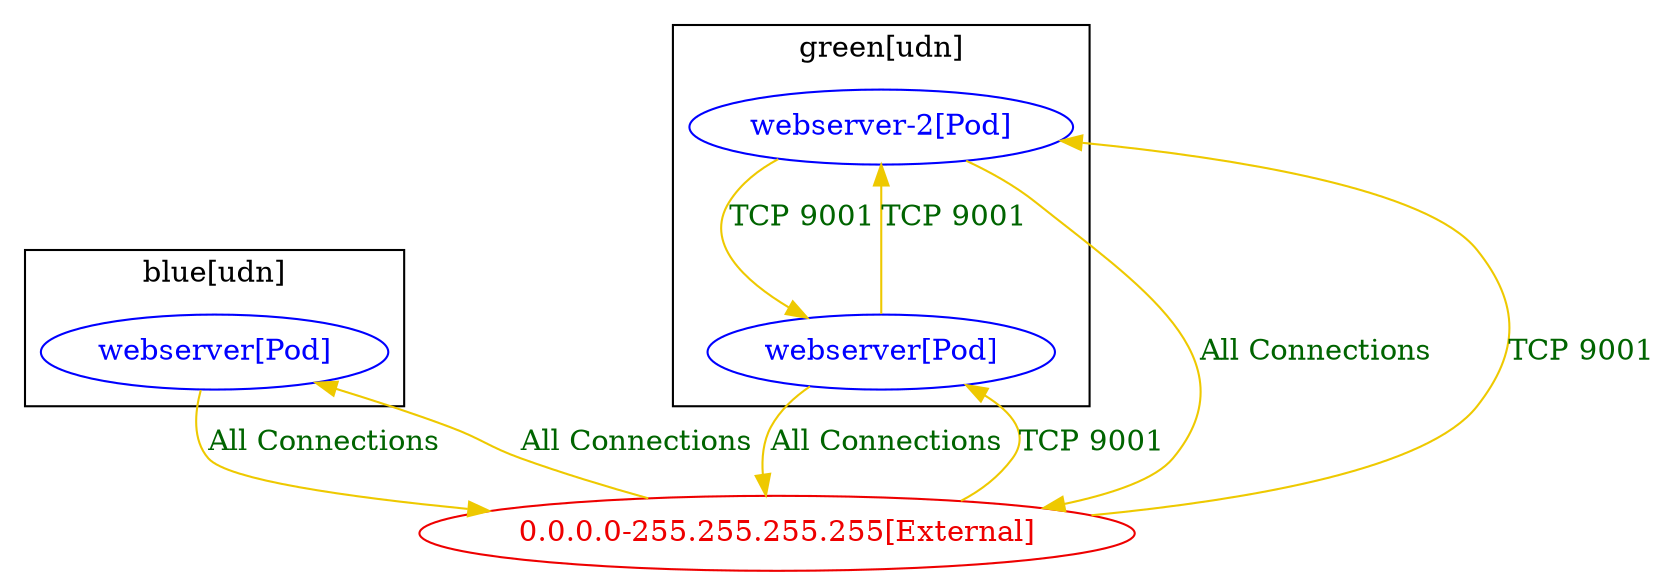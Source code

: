 digraph {
	subgraph "cluster_blue[udn]" {
		color="black"
		fontcolor="black"
		"blue[udn]/webserver[Pod]" [label="webserver[Pod]" color="blue" fontcolor="blue"]
		label="blue[udn]"
	}
	subgraph "cluster_green[udn]" {
		color="black"
		fontcolor="black"
		"green[udn]/webserver-2[Pod]" [label="webserver-2[Pod]" color="blue" fontcolor="blue"]
		"green[udn]/webserver[Pod]" [label="webserver[Pod]" color="blue" fontcolor="blue"]
		label="green[udn]"
	}
	"0.0.0.0-255.255.255.255[External]" [label="0.0.0.0-255.255.255.255[External]" color="red2" fontcolor="red2"]
	"0.0.0.0-255.255.255.255[External]" -> "blue[udn]/webserver[Pod]" [label="All Connections" color="gold2" fontcolor="darkgreen" weight=0.5]
	"0.0.0.0-255.255.255.255[External]" -> "green[udn]/webserver-2[Pod]" [label="TCP 9001" color="gold2" fontcolor="darkgreen" weight=0.5]
	"0.0.0.0-255.255.255.255[External]" -> "green[udn]/webserver[Pod]" [label="TCP 9001" color="gold2" fontcolor="darkgreen" weight=0.5]
	"blue[udn]/webserver[Pod]" -> "0.0.0.0-255.255.255.255[External]" [label="All Connections" color="gold2" fontcolor="darkgreen" weight=1]
	"green[udn]/webserver-2[Pod]" -> "0.0.0.0-255.255.255.255[External]" [label="All Connections" color="gold2" fontcolor="darkgreen" weight=1]
	"green[udn]/webserver-2[Pod]" -> "green[udn]/webserver[Pod]" [label="TCP 9001" color="gold2" fontcolor="darkgreen" weight=0.5]
	"green[udn]/webserver[Pod]" -> "0.0.0.0-255.255.255.255[External]" [label="All Connections" color="gold2" fontcolor="darkgreen" weight=1]
	"green[udn]/webserver[Pod]" -> "green[udn]/webserver-2[Pod]" [label="TCP 9001" color="gold2" fontcolor="darkgreen" weight=1]
}